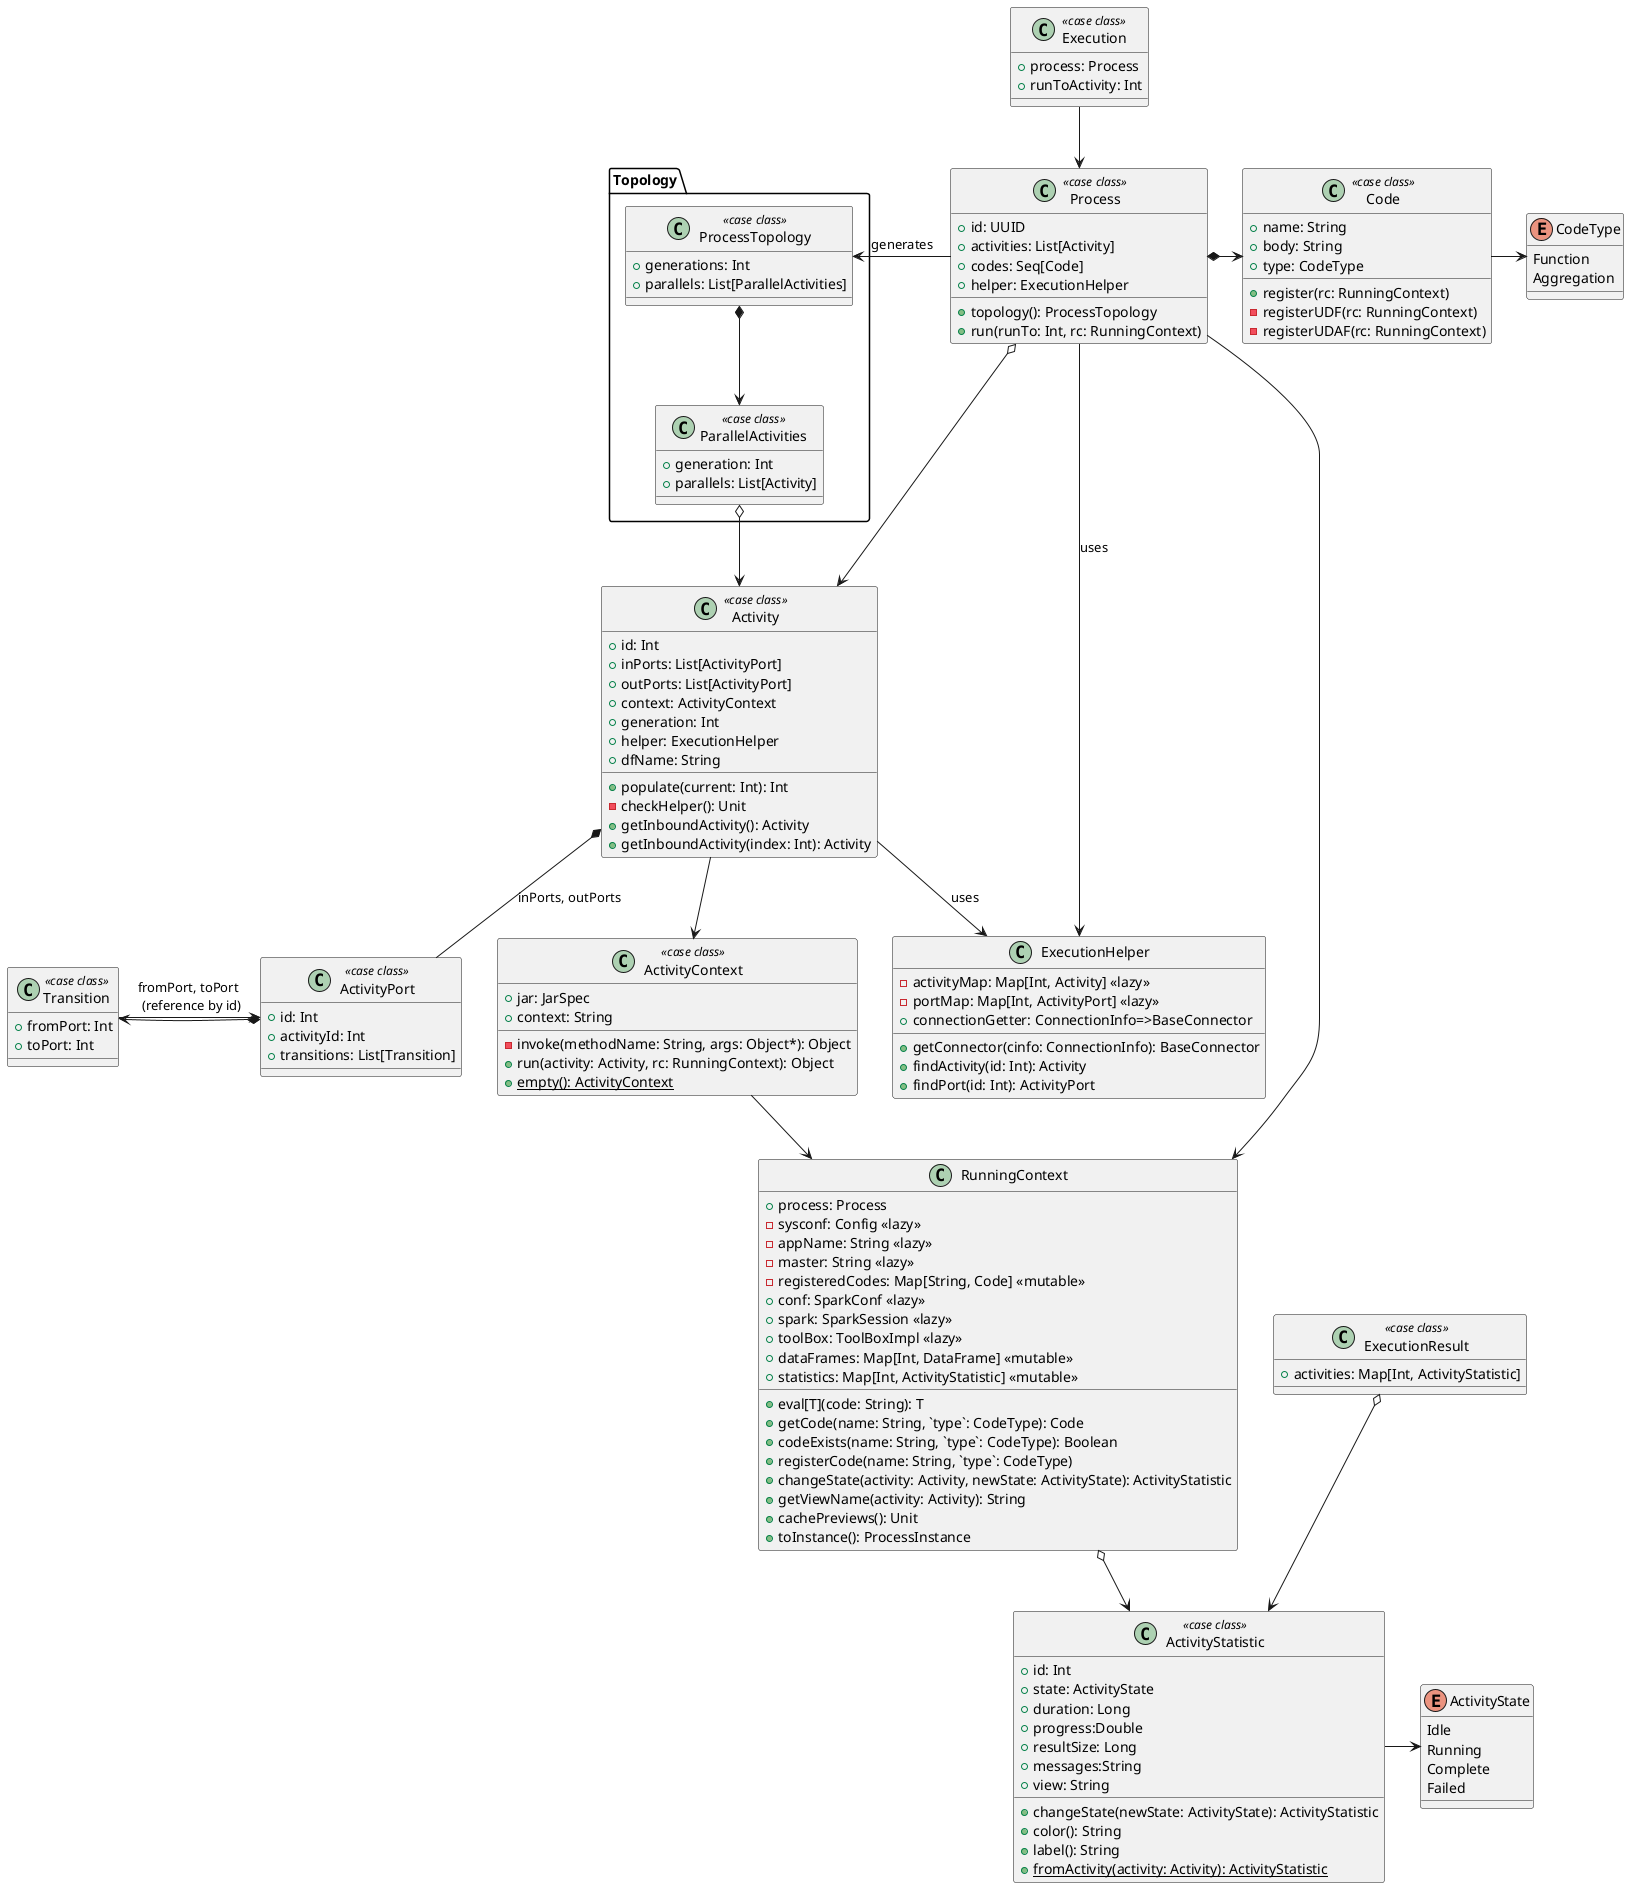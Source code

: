 @startuml

class Execution <<case class>> {
    +process: Process
    +runToActivity: Int
}

Execution --> Process

class Process <<case class>> {
    +id: UUID
    +activities: List[Activity]
    +codes: Seq[Code]
    +helper: ExecutionHelper
    +topology(): ProcessTopology
    +run(runTo: Int, rc: RunningContext)
}

Process o--> Activity
Process *-> Code
Process -> Topology.ProcessTopology: generates
Process --> ExecutionHelper: uses
Process --> RunningContext

class ExecutionHelper {
    -activityMap: Map[Int, Activity] <<lazy>>
    -portMap: Map[Int, ActivityPort] <<lazy>>
    +connectionGetter: ConnectionInfo=>BaseConnector
    +getConnector(cinfo: ConnectionInfo): BaseConnector
    +findActivity(id: Int): Activity
    +findPort(id: Int): ActivityPort
}

class Activity <<case class>> {
    +id: Int
    +inPorts: List[ActivityPort]
    +outPorts: List[ActivityPort]
    +context: ActivityContext
    +generation: Int
    +helper: ExecutionHelper
    +dfName: String
    +populate(current: Int): Int
    -checkHelper(): Unit
    +getInboundActivity(): Activity
    +getInboundActivity(index: Int): Activity
}

Activity *-- ActivityPort: inPorts, outPorts
Activity --> ActivityContext
Activity --> ExecutionHelper: uses

class Transition <<case class>> {
    +fromPort: Int
    +toPort: Int
}

Transition -> ActivityPort: fromPort, toPort \n (reference by id)

class ActivityPort <<case class>> {
    +id: Int
    +activityId: Int
    +transitions: List[Transition]
}

ActivityPort *-> Transition

class ActivityContext <<case class>> {
    +jar: JarSpec
    +context: String
    -invoke(methodName: String, args: Object*): Object
    +run(activity: Activity, rc: RunningContext): Object
    {static} +empty(): ActivityContext
}

ActivityContext --> RunningContext

class Code <<case class>> {
    +name: String
    +body: String
    +type: CodeType
    +register(rc: RunningContext)
    -registerUDF(rc: RunningContext)
    -registerUDAF(rc: RunningContext)
}

enum CodeType {
    Function
    Aggregation
}

Code -> CodeType

class ExecutionResult <<case class>> {
    +activities: Map[Int, ActivityStatistic]
}

ExecutionResult o--> ActivityStatistic

class ActivityStatistic <<case class>> {
    +id: Int
    +state: ActivityState
    +duration: Long
    +progress:Double
    +resultSize: Long
    +messages:String
    +view: String
    +changeState(newState: ActivityState): ActivityStatistic
    +color(): String
    +label(): String
    {static} +fromActivity(activity: Activity): ActivityStatistic
}

Enum ActivityState {
    Idle
    Running
    Complete
    Failed
}

ActivityStatistic -> ActivityState

namespace Topology {

    class ProcessTopology <<case class>> {
        +generations: Int
        +parallels: List[ParallelActivities]
    }

    ProcessTopology *--> ParallelActivities

    class ParallelActivities <<case class>> {
        +generation: Int
        +parallels: List[Activity]
    }

    ParallelActivities o--> .Activity

}

class RunningContext {
    +process: Process
    -sysconf: Config <<lazy>>
    -appName: String <<lazy>>
    -master: String <<lazy>>
    -registeredCodes: Map[String, Code] <<mutable>>
    +conf: SparkConf <<lazy>>
    +spark: SparkSession <<lazy>>
    +toolBox: ToolBoxImpl <<lazy>>
    +dataFrames: Map[Int, DataFrame] <<mutable>>
    +statistics: Map[Int, ActivityStatistic] <<mutable>>
    +eval[T](code: String): T
    +getCode(name: String, `type`: CodeType): Code
    +codeExists(name: String, `type`: CodeType): Boolean
    +registerCode(name: String, `type`: CodeType)
    +changeState(activity: Activity, newState: ActivityState): ActivityStatistic
    +getViewName(activity: Activity): String
    +cachePreviews(): Unit
    +toInstance(): ProcessInstance
}

RunningContext o--> ActivityStatistic

@enduml